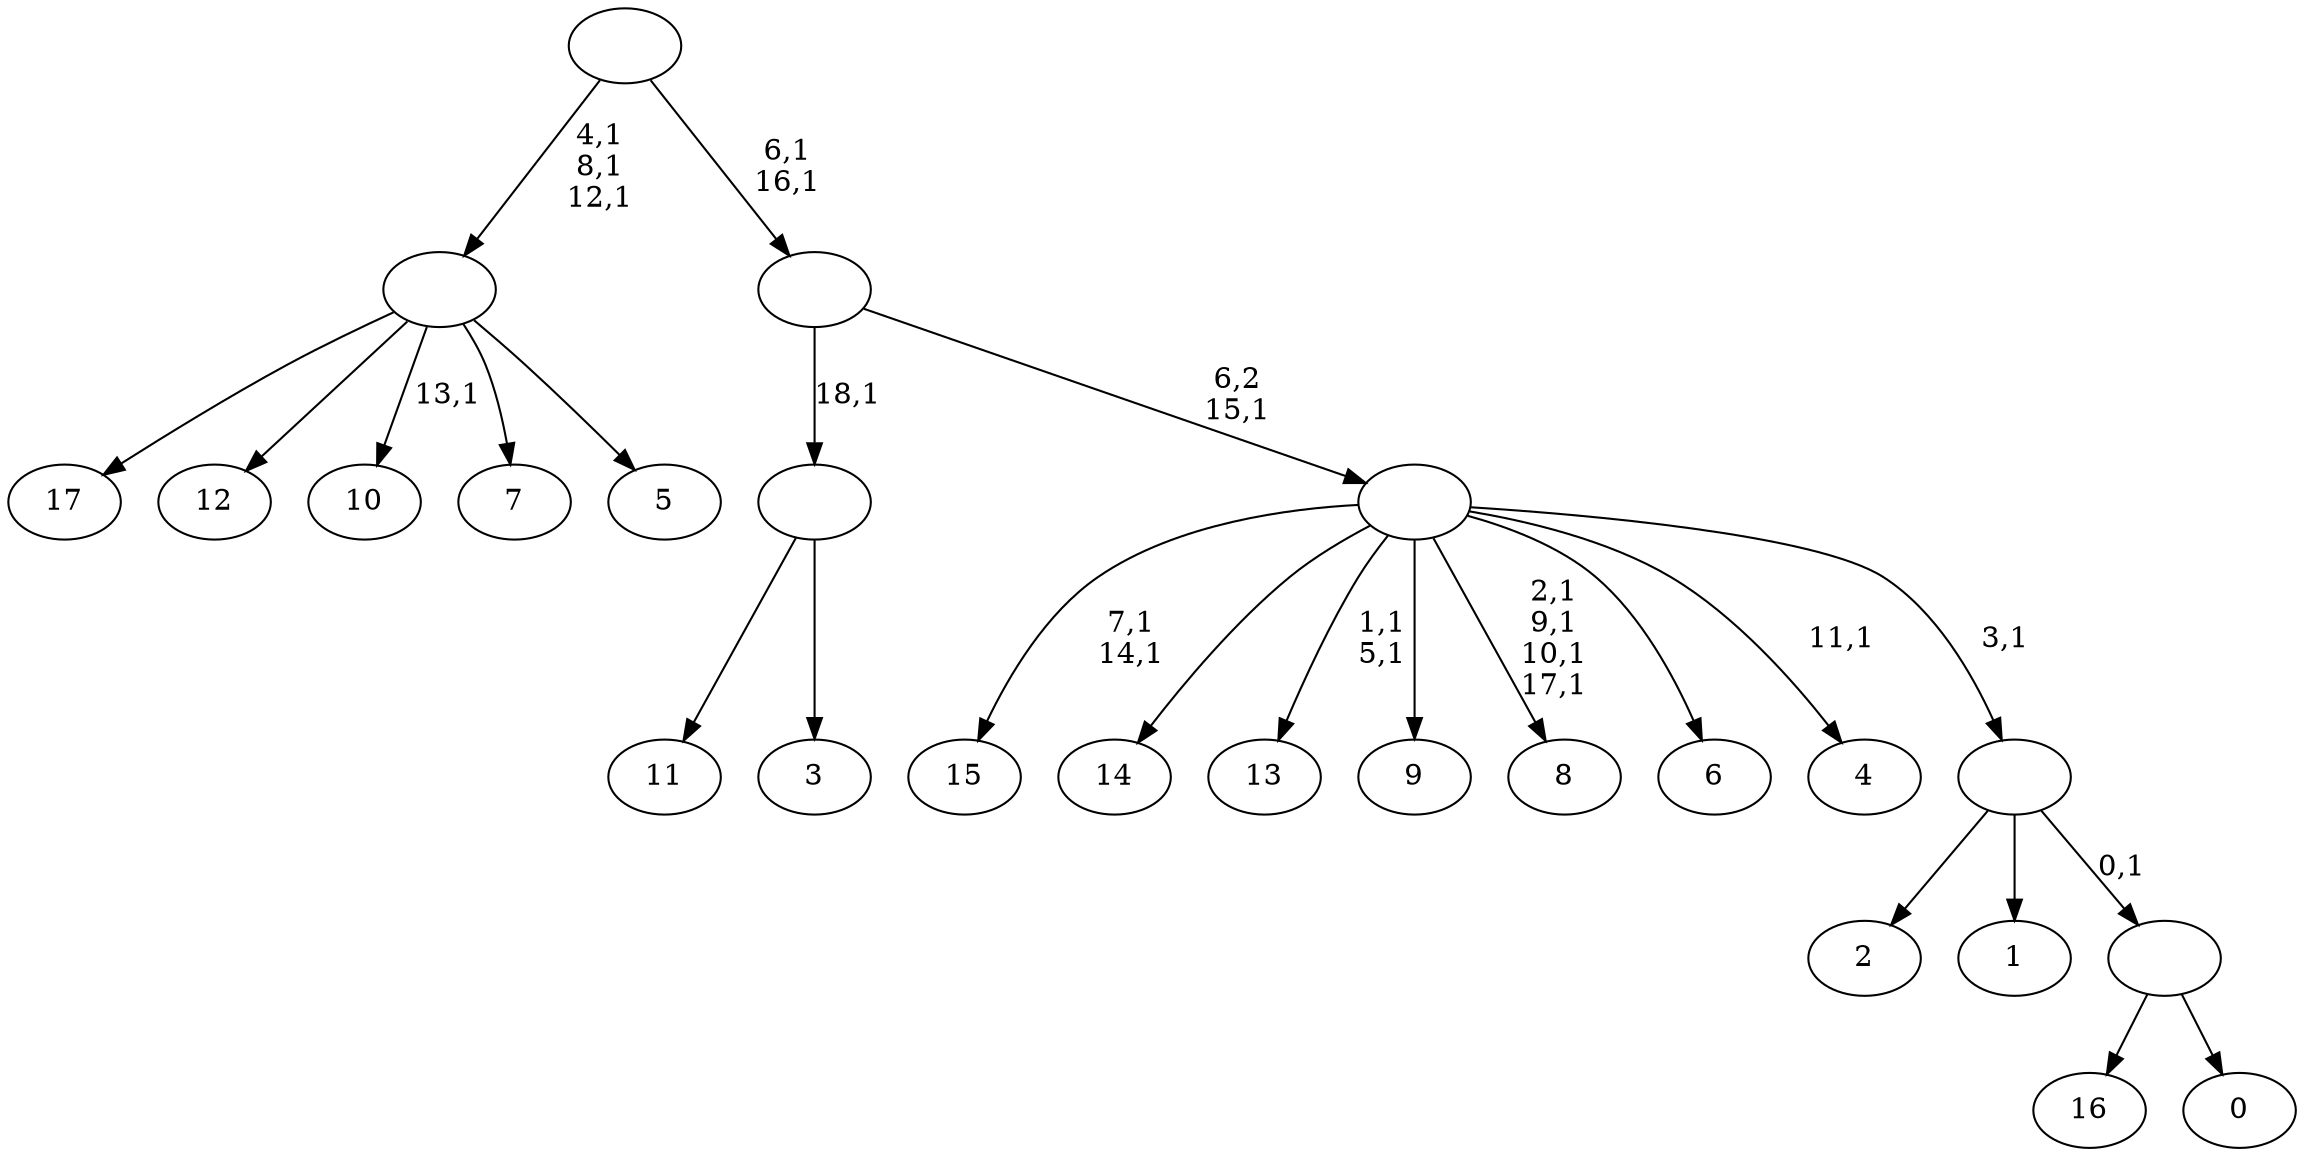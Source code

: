 digraph T {
	37 [label="17"]
	36 [label="16"]
	35 [label="15"]
	32 [label="14"]
	31 [label="13"]
	28 [label="12"]
	27 [label="11"]
	26 [label="10"]
	24 [label="9"]
	23 [label="8"]
	18 [label="7"]
	17 [label="6"]
	16 [label="5"]
	15 [label=""]
	12 [label="4"]
	10 [label="3"]
	9 [label=""]
	8 [label="2"]
	7 [label="1"]
	6 [label="0"]
	5 [label=""]
	4 [label=""]
	3 [label=""]
	2 [label=""]
	0 [label=""]
	15 -> 26 [label="13,1"]
	15 -> 37 [label=""]
	15 -> 28 [label=""]
	15 -> 18 [label=""]
	15 -> 16 [label=""]
	9 -> 27 [label=""]
	9 -> 10 [label=""]
	5 -> 36 [label=""]
	5 -> 6 [label=""]
	4 -> 8 [label=""]
	4 -> 7 [label=""]
	4 -> 5 [label="0,1"]
	3 -> 12 [label="11,1"]
	3 -> 23 [label="2,1\n9,1\n10,1\n17,1"]
	3 -> 31 [label="1,1\n5,1"]
	3 -> 35 [label="7,1\n14,1"]
	3 -> 32 [label=""]
	3 -> 24 [label=""]
	3 -> 17 [label=""]
	3 -> 4 [label="3,1"]
	2 -> 9 [label="18,1"]
	2 -> 3 [label="6,2\n15,1"]
	0 -> 2 [label="6,1\n16,1"]
	0 -> 15 [label="4,1\n8,1\n12,1"]
}
